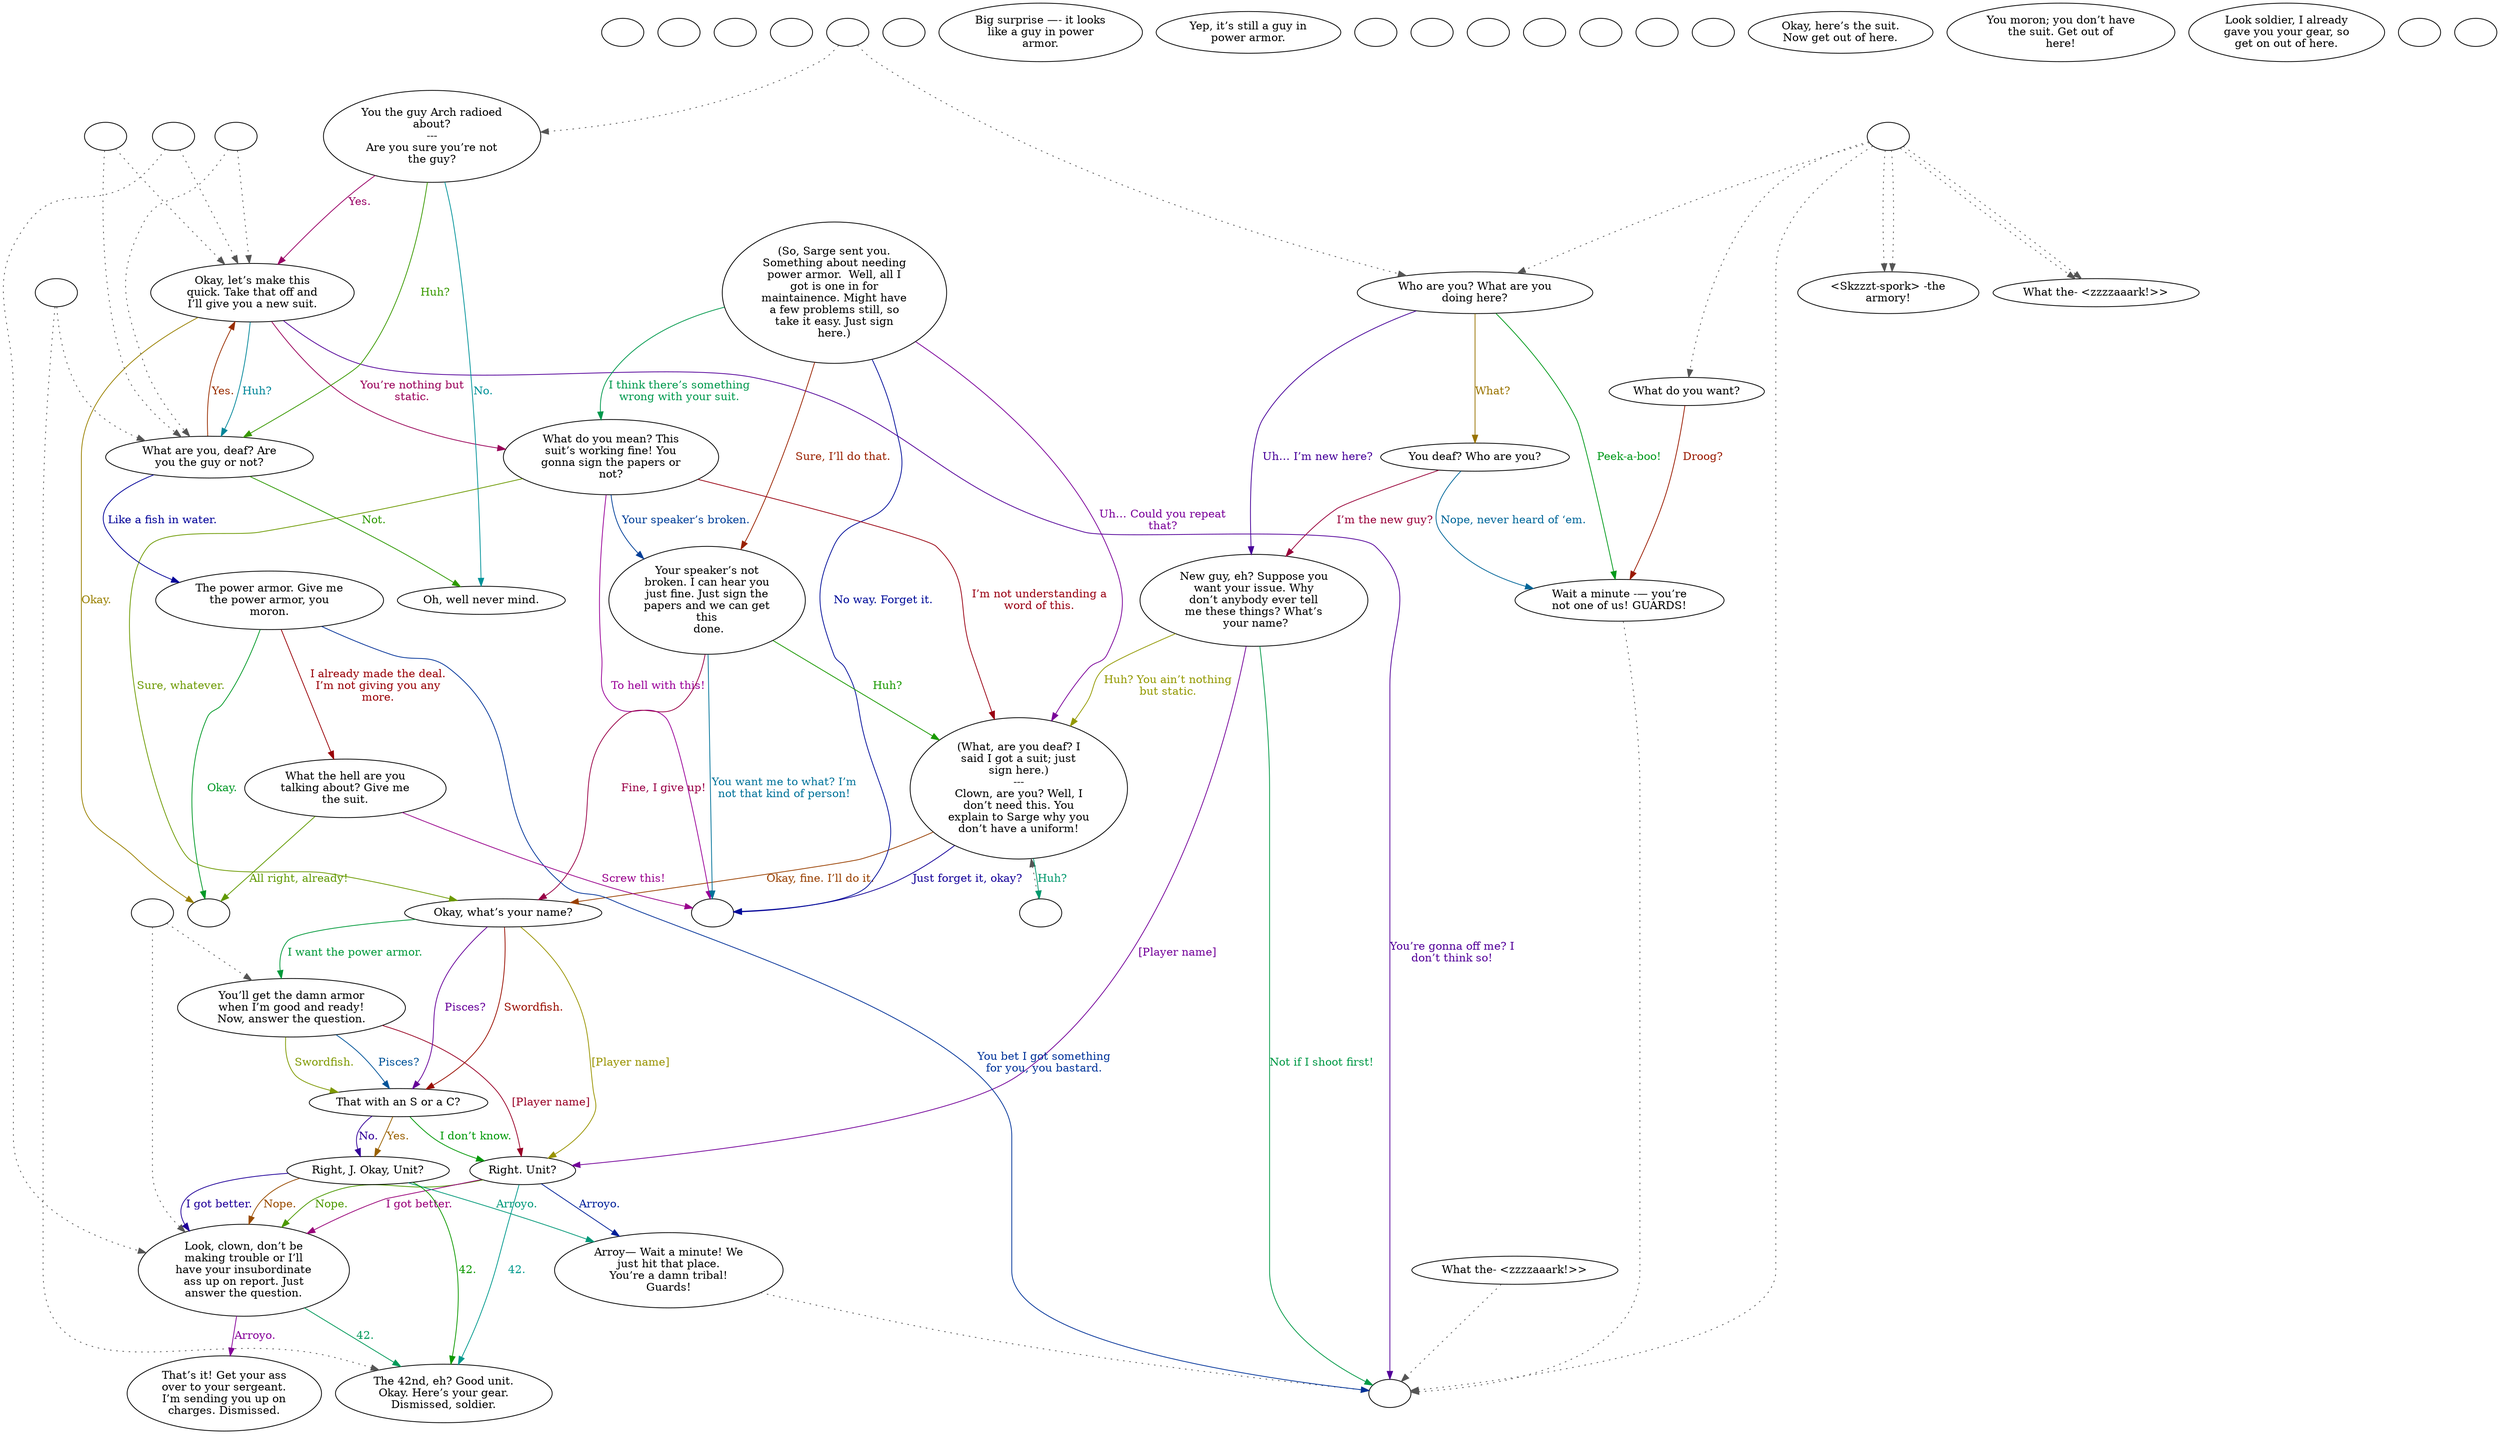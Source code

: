 digraph CCMASTER {
  "checkPartyMembersNearDoor" [style=filled       fillcolor="#FFFFFF"       color="#000000"]
  "checkPartyMembersNearDoor" [label=""]
  "start" [style=filled       fillcolor="#FFFFFF"       color="#000000"]
  "start" [label=""]
  "critter_p_proc" [style=filled       fillcolor="#FFFFFF"       color="#000000"]
  "critter_p_proc" [label=""]
  "pickup_p_proc" [style=filled       fillcolor="#FFFFFF"       color="#000000"]
  "pickup_p_proc" [label=""]
  "talk_p_proc" [style=filled       fillcolor="#FFFFFF"       color="#000000"]
  "talk_p_proc" -> "Node998" [style=dotted color="#555555"]
  "talk_p_proc" -> "Node030" [style=dotted color="#555555"]
  "talk_p_proc" -> "Node001" [style=dotted color="#555555"]
  "talk_p_proc" -> "Node002" [style=dotted color="#555555"]
  "talk_p_proc" -> "Node002" [style=dotted color="#555555"]
  "talk_p_proc" -> "Node001" [style=dotted color="#555555"]
  "talk_p_proc" -> "Node005" [style=dotted color="#555555"]
  "talk_p_proc" [label=""]
  "destroy_p_proc" [style=filled       fillcolor="#FFFFFF"       color="#000000"]
  "destroy_p_proc" [label=""]
  "look_at_p_proc" [style=filled       fillcolor="#FFFFFF"       color="#000000"]
  "look_at_p_proc" [label="Big surprise —- it looks\nlike a guy in power\narmor."]
  "description_p_proc" [style=filled       fillcolor="#FFFFFF"       color="#000000"]
  "description_p_proc" [label="Yep, it’s still a guy in\npower armor."]
  "use_skill_on_p_proc" [style=filled       fillcolor="#FFFFFF"       color="#000000"]
  "use_skill_on_p_proc" [label=""]
  "damage_p_proc" [style=filled       fillcolor="#FFFFFF"       color="#000000"]
  "damage_p_proc" [label=""]
  "map_enter_p_proc" [style=filled       fillcolor="#FFFFFF"       color="#000000"]
  "map_enter_p_proc" [label=""]
  "combat" [style=filled       fillcolor="#FFFFFF"       color="#000000"]
  "combat" [label=""]
  "Node950" [style=filled       fillcolor="#FFFFFF"       color="#000000"]
  "Node950" -> "Node008" [style=dotted color="#555555"]
  "Node950" [label=""]
  "Node951" [style=filled       fillcolor="#FFFFFF"       color="#000000"]
  "Node951" [label=""]
  "Node990" [style=filled       fillcolor="#FFFFFF"       color="#000000"]
  "Node990" [label=""]
  "Node992" [style=filled       fillcolor="#FFFFFF"       color="#000000"]
  "Node992" -> "Node013" [style=dotted color="#555555"]
  "Node992" -> "Node015" [style=dotted color="#555555"]
  "Node992" [label=""]
  "Node993" [style=filled       fillcolor="#FFFFFF"       color="#000000"]
  "Node993" -> "Node019" [style=dotted color="#555555"]
  "Node993" -> "Node015" [style=dotted color="#555555"]
  "Node993" [label=""]
  "Node995" [style=filled       fillcolor="#FFFFFF"       color="#000000"]
  "Node995" [label=""]
  "Node996" [style=filled       fillcolor="#FFFFFF"       color="#000000"]
  "Node996" [label=""]
  "Node997" [style=filled       fillcolor="#FFFFFF"       color="#000000"]
  "Node997" -> "Node004" [style=dotted color="#555555"]
  "Node997" -> "Node005" [style=dotted color="#555555"]
  "Node997" [label=""]
  "Node998" [style=filled       fillcolor="#FFFFFF"       color="#000000"]
  "Node998" [label=""]
  "Node999" [style=filled       fillcolor="#FFFFFF"       color="#000000"]
  "Node999" [label=""]
  "Node001" [style=filled       fillcolor="#FFFFFF"       color="#000000"]
  "Node001" [label="<Skzzzt-spork> -the\narmory!"]
  "Node002" [style=filled       fillcolor="#FFFFFF"       color="#000000"]
  "Node002" [label="What the- <zzzzaaark!>>"]
  "Node003" [style=filled       fillcolor="#FFFFFF"       color="#000000"]
  "Node003" [label="(So, Sarge sent you.\nSomething about needing\npower armor.  Well, all I\ngot is one in for\nmaintainence. Might have\na few problems still, so\ntake it easy. Just sign\nhere.)"]
  "Node003" -> "Node008" [label="Uh… Could you repeat\nthat?" color="#7A0099" fontcolor="#7A0099"]
  "Node003" -> "Node007" [label="I think there’s something\nwrong with your suit." color="#00994D" fontcolor="#00994D"]
  "Node003" -> "Node009" [label="Sure, I’ll do that." color="#992100" fontcolor="#992100"]
  "Node003" -> "Node999" [label="No way. Forget it." color="#000C99" fontcolor="#000C99"]
  "Node004" [style=filled       fillcolor="#FFFFFF"       color="#000000"]
  "Node004" [label="You the guy Arch radioed\nabout?\n---\nAre you sure you’re not\nthe guy?"]
  "Node004" -> "Node018" [label="Huh?" color="#399900" fontcolor="#399900"]
  "Node004" -> "Node019" [label="Yes." color="#990065" fontcolor="#990065"]
  "Node004" -> "Node020" [label="No." color="#009299" fontcolor="#009299"]
  "Node005" [style=filled       fillcolor="#FFFFFF"       color="#000000"]
  "Node005" [label="Who are you? What are you\ndoing here?"]
  "Node005" -> "Node026" [label="What?" color="#997300" fontcolor="#997300"]
  "Node005" -> "Node027" [label="Uh… I’m new here?" color="#470099" fontcolor="#470099"]
  "Node005" -> "Node028" [label="Peek-a-boo!" color="#00991A" fontcolor="#00991A"]
  "Node006" [style=filled       fillcolor="#FFFFFF"       color="#000000"]
  "Node006" -> "Node998" [style=dotted color="#555555"]
  "Node006" [label="What the- <zzzzaaark!>>"]
  "Node007" [style=filled       fillcolor="#FFFFFF"       color="#000000"]
  "Node007" [label="What do you mean? This\nsuit’s working fine! You\ngonna sign the papers or\nnot?"]
  "Node007" -> "Node008" [label="I’m not understanding a\nword of this." color="#990012" fontcolor="#990012"]
  "Node007" -> "Node009" [label="Your speaker’s broken." color="#003F99" fontcolor="#003F99"]
  "Node007" -> "Node010" [label="Sure, whatever." color="#6C9900" fontcolor="#6C9900"]
  "Node007" -> "Node999" [label="To hell with this!" color="#990098" fontcolor="#990098"]
  "Node008" [style=filled       fillcolor="#FFFFFF"       color="#000000"]
  "Node008" [label="(What, are you deaf? I\nsaid I got a suit; just\nsign here.)\n---\nClown, are you? Well, I\ndon’t need this. You\nexplain to Sarge why you\ndon’t have a uniform!"]
  "Node008" -> "Node950" [label="Huh?" color="#00996D" fontcolor="#00996D"]
  "Node008" -> "Node010" [label="Okay, fine. I’ll do it." color="#994000" fontcolor="#994000"]
  "Node008" -> "Node999" [label="Just forget it, okay?" color="#140099" fontcolor="#140099"]
  "Node009" [style=filled       fillcolor="#FFFFFF"       color="#000000"]
  "Node009" [label="Your speaker’s not\nbroken. I can hear you\njust fine. Just sign the\npapers and we can get\nthis\n done."]
  "Node009" -> "Node008" [label="Huh?" color="#199900" fontcolor="#199900"]
  "Node009" -> "Node010" [label="Fine, I give up!" color="#990046" fontcolor="#990046"]
  "Node009" -> "Node999" [label="You want me to what? I’m\nnot that kind of person!" color="#007299" fontcolor="#007299"]
  "Node010" [style=filled       fillcolor="#FFFFFF"       color="#000000"]
  "Node010" [label="Okay, what’s your name?"]
  "Node010" -> "Node011" [label="[Player name]" color="#999300" fontcolor="#999300"]
  "Node010" -> "Node012" [label="Pisces?" color="#660099" fontcolor="#660099"]
  "Node010" -> "Node013" [label="I want the power armor." color="#00993A" fontcolor="#00993A"]
  "Node010" -> "Node012" [label="Swordfish." color="#990D00" fontcolor="#990D00"]
  "Node011" [style=filled       fillcolor="#FFFFFF"       color="#000000"]
  "Node011" [label="Right. Unit?"]
  "Node011" -> "Node014" [label="Arroyo." color="#002099" fontcolor="#002099"]
  "Node011" -> "Node015" [label="Nope." color="#4C9900" fontcolor="#4C9900"]
  "Node011" -> "Node015" [label="I got better." color="#990079" fontcolor="#990079"]
  "Node011" -> "Node017" [label="42." color="#00998D" fontcolor="#00998D"]
  "Node012" [style=filled       fillcolor="#FFFFFF"       color="#000000"]
  "Node012" [label="That with an S or a C?"]
  "Node012" -> "Node025" [label="Yes." color="#996000" fontcolor="#996000"]
  "Node012" -> "Node025" [label="No." color="#330099" fontcolor="#330099"]
  "Node012" -> "Node011" [label="I don’t know." color="#009907" fontcolor="#009907"]
  "Node013" [style=filled       fillcolor="#FFFFFF"       color="#000000"]
  "Node013" [label="You’ll get the damn armor\nwhen I’m good and ready!\nNow, answer the question."]
  "Node013" -> "Node011" [label="[Player name]" color="#990026" fontcolor="#990026"]
  "Node013" -> "Node012" [label="Pisces?" color="#005399" fontcolor="#005399"]
  "Node013" -> "Node012" [label="Swordfish." color="#7F9900" fontcolor="#7F9900"]
  "Node014" [style=filled       fillcolor="#FFFFFF"       color="#000000"]
  "Node014" -> "Node998" [style=dotted color="#555555"]
  "Node014" [label="Arroy— Wait a minute! We\njust hit that place.\nYou’re a damn tribal!\nGuards!"]
  "Node015" [style=filled       fillcolor="#FFFFFF"       color="#000000"]
  "Node015" [label="Look, clown, don’t be\nmaking trouble or I’ll\nhave your insubordinate\nass up on report. Just\n answer the question. "]
  "Node015" -> "Node016" [label="Arroyo." color="#860099" fontcolor="#860099"]
  "Node015" -> "Node017" [label="42." color="#009959" fontcolor="#009959"]
  "Node016" [style=filled       fillcolor="#FFFFFF"       color="#000000"]
  "Node016" [label="That’s it! Get your ass\nover to your sergeant.\nI’m sending you up on\ncharges. Dismissed."]
  "Node017" [style=filled       fillcolor="#FFFFFF"       color="#000000"]
  "Node017" [label="The 42nd, eh? Good unit.\nOkay. Here’s your gear.\nDismissed, soldier."]
  "Node018" [style=filled       fillcolor="#FFFFFF"       color="#000000"]
  "Node018" [label="What are you, deaf? Are\nyou the guy or not?"]
  "Node018" -> "Node019" [label="Yes." color="#992D00" fontcolor="#992D00"]
  "Node018" -> "Node021" [label="Like a fish in water." color="#000099" fontcolor="#000099"]
  "Node018" -> "Node020" [label="Not." color="#2D9900" fontcolor="#2D9900"]
  "Node019" [style=filled       fillcolor="#FFFFFF"       color="#000000"]
  "Node019" [label="Okay, let’s make this\nquick. Take that off and\nI’ll give you a new suit."]
  "Node019" -> "Node007" [label="You’re nothing but\nstatic." color="#990059" fontcolor="#990059"]
  "Node019" -> "Node018" [label="Huh?" color="#008699" fontcolor="#008699"]
  "Node019" -> "Node951" [label="Okay." color="#998000" fontcolor="#998000"]
  "Node019" -> "Node998" [label="You’re gonna off me? I\ndon’t think so!" color="#530099" fontcolor="#530099"]
  "Node020" [style=filled       fillcolor="#FFFFFF"       color="#000000"]
  "Node020" [label="Oh, well never mind."]
  "Node021" [style=filled       fillcolor="#FFFFFF"       color="#000000"]
  "Node021" [label="The power armor. Give me\nthe power armor, you\nmoron."]
  "Node021" -> "Node951" [label="Okay." color="#009926" fontcolor="#009926"]
  "Node021" -> "Node024" [label="I already made the deal.\nI’m not giving you any\nmore." color="#990006" fontcolor="#990006"]
  "Node021" -> "Node998" [label="You bet I got something\nfor you, you bastard." color="#003399" fontcolor="#003399"]
  "Node022" [style=filled       fillcolor="#FFFFFF"       color="#000000"]
  "Node022" [label="Okay, here’s the suit.\nNow get out of here."]
  "Node023" [style=filled       fillcolor="#FFFFFF"       color="#000000"]
  "Node023" [label="You moron; you don’t have\nthe suit. Get out of\nhere!"]
  "Node024" [style=filled       fillcolor="#FFFFFF"       color="#000000"]
  "Node024" [label="What the hell are you\ntalking about? Give me\nthe suit."]
  "Node024" -> "Node951" [label="All right, already!" color="#609900" fontcolor="#609900"]
  "Node024" -> "Node999" [label="Screw this!" color="#99008C" fontcolor="#99008C"]
  "Node025" [style=filled       fillcolor="#FFFFFF"       color="#000000"]
  "Node025" [label="Right, J. Okay, Unit?"]
  "Node025" -> "Node014" [label="Arroyo." color="#009979" fontcolor="#009979"]
  "Node025" -> "Node015" [label="Nope." color="#994C00" fontcolor="#994C00"]
  "Node025" -> "Node015" [label="I got better." color="#200099" fontcolor="#200099"]
  "Node025" -> "Node017" [label="42." color="#0D9900" fontcolor="#0D9900"]
  "Node026" [style=filled       fillcolor="#FFFFFF"       color="#000000"]
  "Node026" [label="You deaf? Who are you?"]
  "Node026" -> "Node027" [label="I’m the new guy?" color="#99003A" fontcolor="#99003A"]
  "Node026" -> "Node028" [label="Nope, never heard of ‘em." color="#006699" fontcolor="#006699"]
  "Node027" [style=filled       fillcolor="#FFFFFF"       color="#000000"]
  "Node027" [label="New guy, eh? Suppose you\nwant your issue. Why\ndon’t anybody ever tell\nme these things? What’s\n your name?"]
  "Node027" -> "Node008" [label="Huh? You ain’t nothing\nbut static." color="#939900" fontcolor="#939900"]
  "Node027" -> "Node011" [label="[Player name]" color="#730099" fontcolor="#730099"]
  "Node027" -> "Node998" [label="Not if I shoot first!" color="#009946" fontcolor="#009946"]
  "Node028" [style=filled       fillcolor="#FFFFFF"       color="#000000"]
  "Node028" -> "Node998" [style=dotted color="#555555"]
  "Node028" [label="Wait a minute -— you’re\nnot one of us! GUARDS!"]
  "Node029" [style=filled       fillcolor="#FFFFFF"       color="#000000"]
  "Node029" [label="Look soldier, I already\ngave you your gear, so\nget on out of here."]
  "Node030" [style=filled       fillcolor="#FFFFFF"       color="#000000"]
  "Node030" [label="What do you want?"]
  "Node030" -> "Node028" [label="Droog?" color="#991900" fontcolor="#991900"]
  "Node980" [style=filled       fillcolor="#FFFFFF"       color="#000000"]
  "Node980" -> "Node019" [style=dotted color="#555555"]
  "Node980" -> "Node018" [style=dotted color="#555555"]
  "Node980" [label=""]
  "Node981" [style=filled       fillcolor="#FFFFFF"       color="#000000"]
  "Node981" -> "Node019" [style=dotted color="#555555"]
  "Node981" -> "Node018" [style=dotted color="#555555"]
  "Node981" [label=""]
  "Node982" [style=filled       fillcolor="#FFFFFF"       color="#000000"]
  "Node982" [label=""]
  "Node983" [style=filled       fillcolor="#FFFFFF"       color="#000000"]
  "Node983" [label=""]
  "Node994" [style=filled       fillcolor="#FFFFFF"       color="#000000"]
  "Node994" -> "Node017" [style=dotted color="#555555"]
  "Node994" -> "Node018" [style=dotted color="#555555"]
  "Node994" [label=""]
}